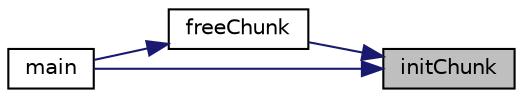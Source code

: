 digraph "initChunk"
{
 // INTERACTIVE_SVG=YES
 // LATEX_PDF_SIZE
  edge [fontname="Helvetica",fontsize="10",labelfontname="Helvetica",labelfontsize="10"];
  node [fontname="Helvetica",fontsize="10",shape=record];
  rankdir="RL";
  Node1 [label="initChunk",height=0.2,width=0.4,color="black", fillcolor="grey75", style="filled", fontcolor="black",tooltip="Initialise an empty chunk."];
  Node1 -> Node2 [dir="back",color="midnightblue",fontsize="10",style="solid",fontname="Helvetica"];
  Node2 [label="freeChunk",height=0.2,width=0.4,color="black", fillcolor="white", style="filled",URL="$chunk_8h.html#ad8d91576259f317ef240aad402880875",tooltip="Free up the resources used by the given chunk."];
  Node2 -> Node3 [dir="back",color="midnightblue",fontsize="10",style="solid",fontname="Helvetica"];
  Node3 [label="main",height=0.2,width=0.4,color="black", fillcolor="white", style="filled",URL="$main_8c.html#ac0f2228420376f4db7e1274f2b41667c",tooltip=" "];
  Node1 -> Node3 [dir="back",color="midnightblue",fontsize="10",style="solid",fontname="Helvetica"];
}
